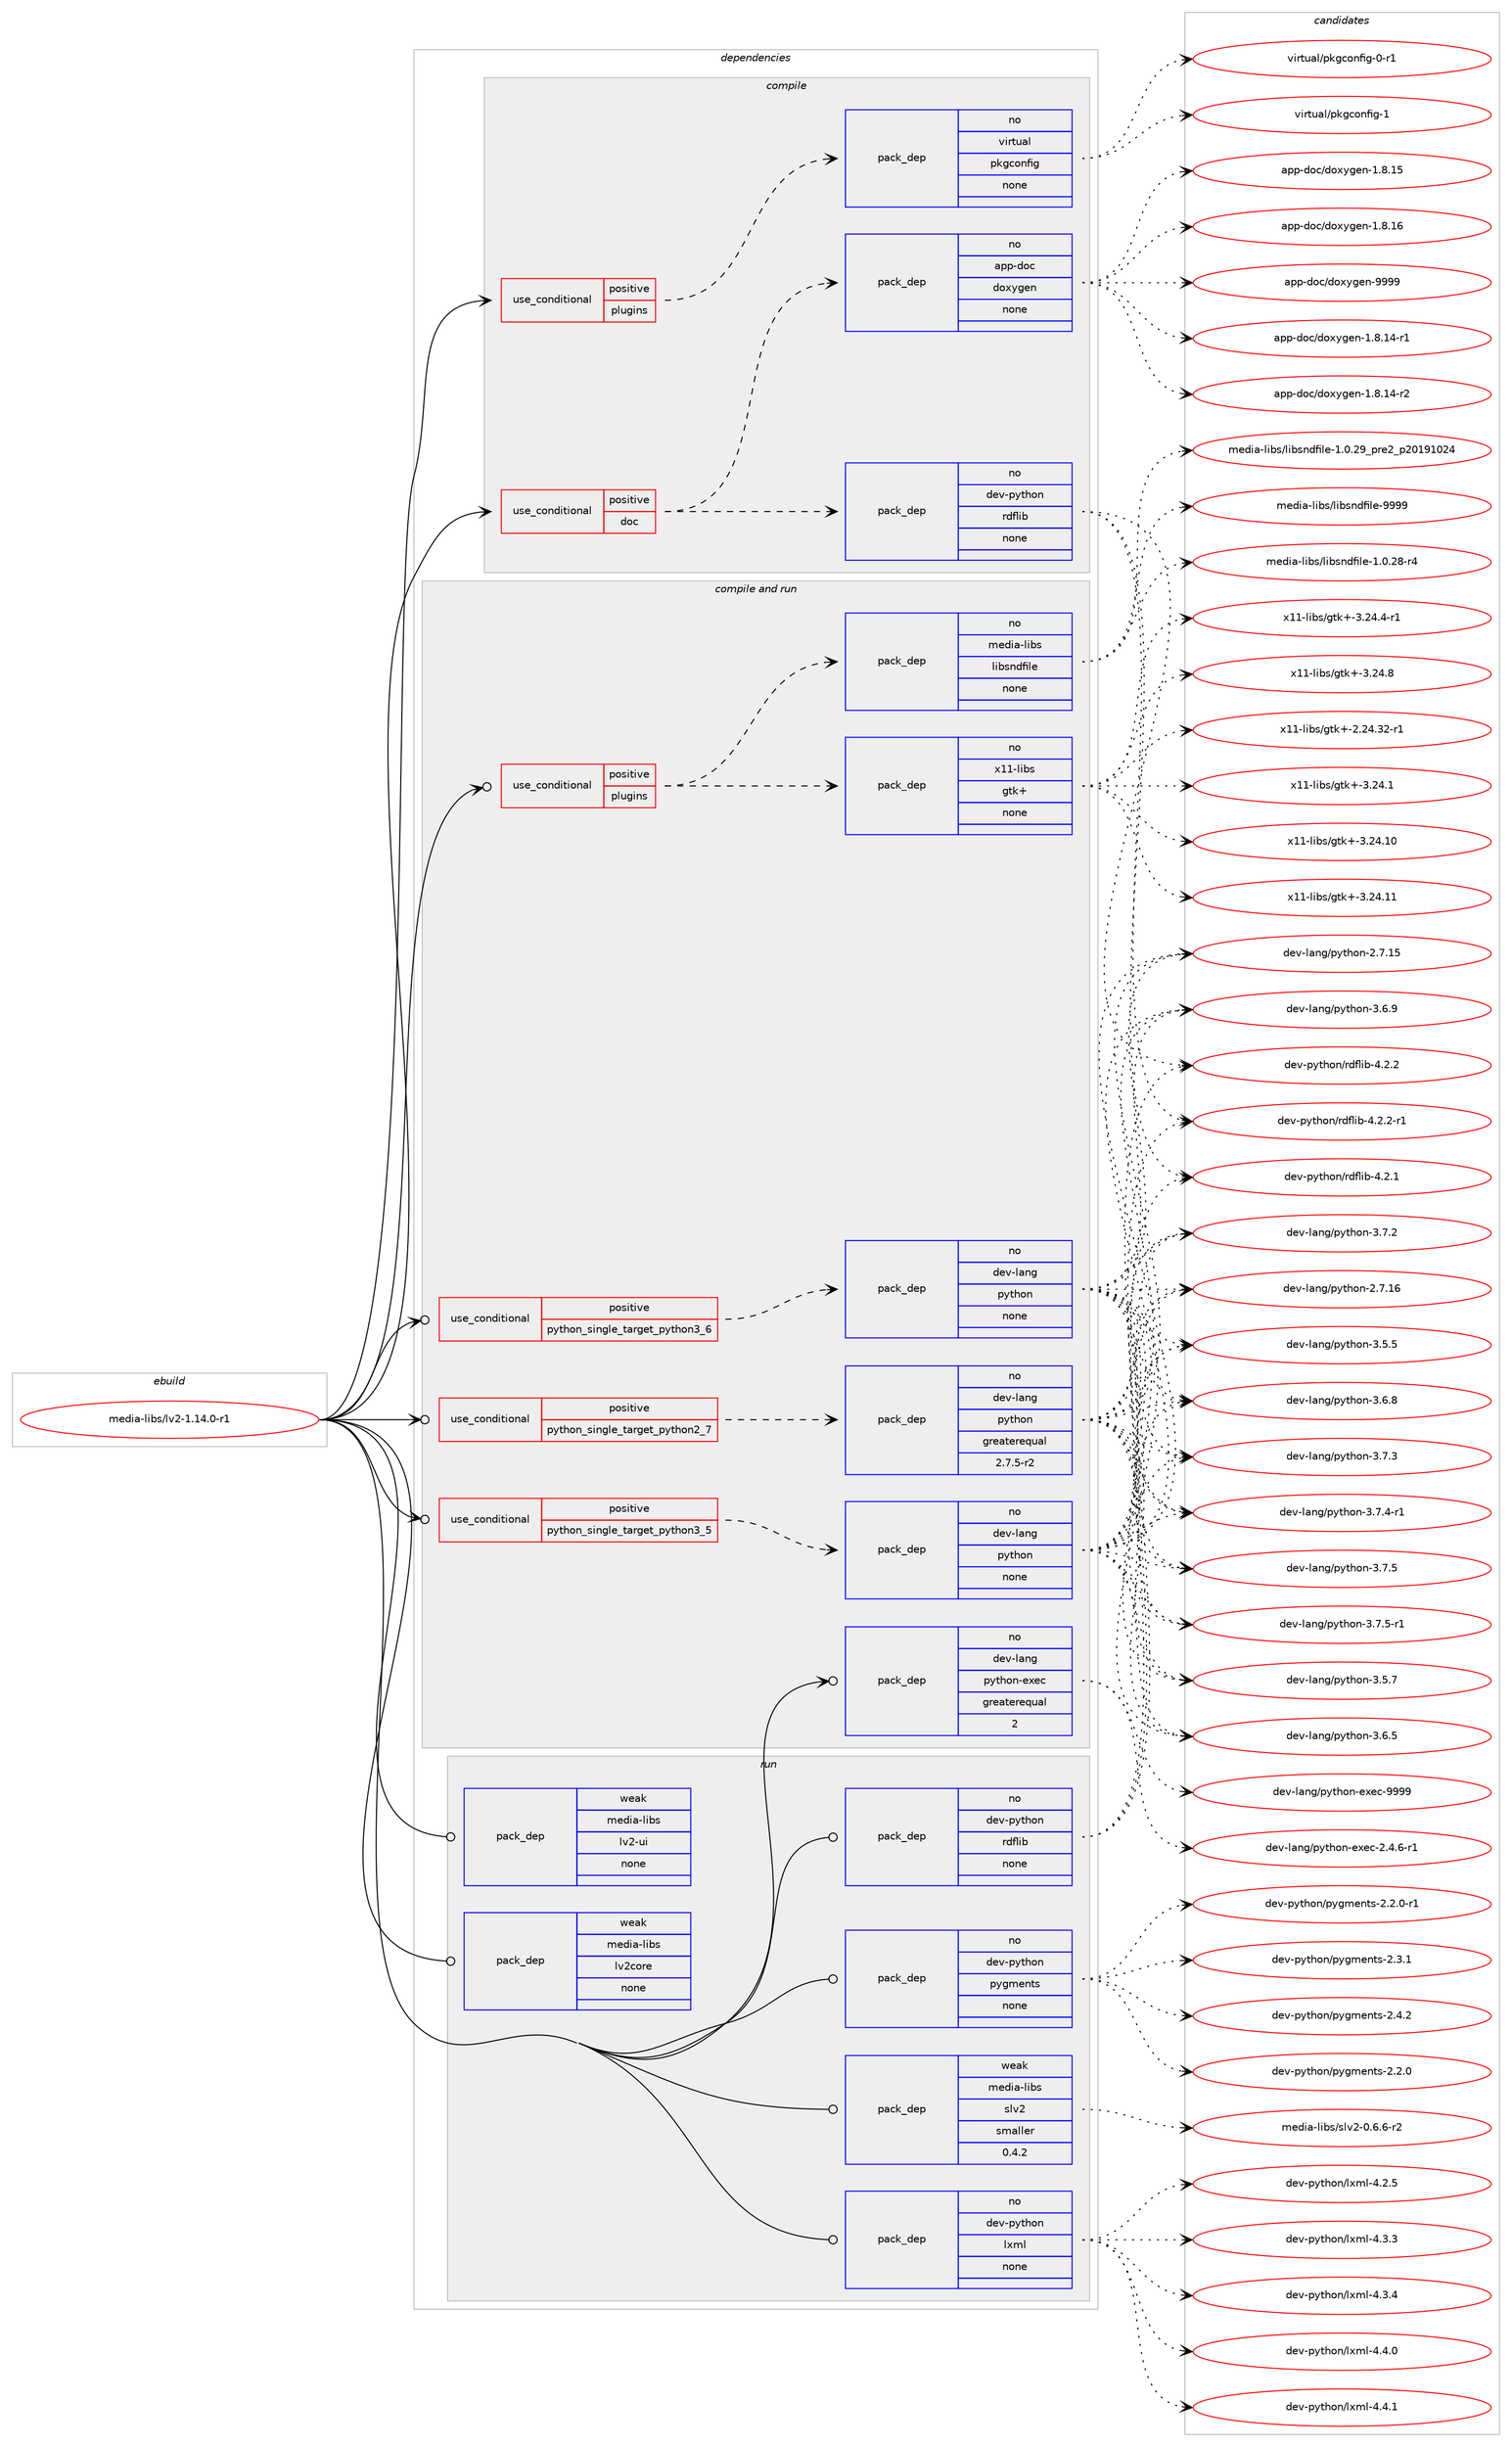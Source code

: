 digraph prolog {

# *************
# Graph options
# *************

newrank=true;
concentrate=true;
compound=true;
graph [rankdir=LR,fontname=Helvetica,fontsize=10,ranksep=1.5];#, ranksep=2.5, nodesep=0.2];
edge  [arrowhead=vee];
node  [fontname=Helvetica,fontsize=10];

# **********
# The ebuild
# **********

subgraph cluster_leftcol {
color=gray;
rank=same;
label=<<i>ebuild</i>>;
id [label="media-libs/lv2-1.14.0-r1", color=red, width=4, href="../media-libs/lv2-1.14.0-r1.svg"];
}

# ****************
# The dependencies
# ****************

subgraph cluster_midcol {
color=gray;
label=<<i>dependencies</i>>;
subgraph cluster_compile {
fillcolor="#eeeeee";
style=filled;
label=<<i>compile</i>>;
subgraph cond191951 {
dependency789252 [label=<<TABLE BORDER="0" CELLBORDER="1" CELLSPACING="0" CELLPADDING="4"><TR><TD ROWSPAN="3" CELLPADDING="10">use_conditional</TD></TR><TR><TD>positive</TD></TR><TR><TD>doc</TD></TR></TABLE>>, shape=none, color=red];
subgraph pack583540 {
dependency789253 [label=<<TABLE BORDER="0" CELLBORDER="1" CELLSPACING="0" CELLPADDING="4" WIDTH="220"><TR><TD ROWSPAN="6" CELLPADDING="30">pack_dep</TD></TR><TR><TD WIDTH="110">no</TD></TR><TR><TD>app-doc</TD></TR><TR><TD>doxygen</TD></TR><TR><TD>none</TD></TR><TR><TD></TD></TR></TABLE>>, shape=none, color=blue];
}
dependency789252:e -> dependency789253:w [weight=20,style="dashed",arrowhead="vee"];
subgraph pack583541 {
dependency789254 [label=<<TABLE BORDER="0" CELLBORDER="1" CELLSPACING="0" CELLPADDING="4" WIDTH="220"><TR><TD ROWSPAN="6" CELLPADDING="30">pack_dep</TD></TR><TR><TD WIDTH="110">no</TD></TR><TR><TD>dev-python</TD></TR><TR><TD>rdflib</TD></TR><TR><TD>none</TD></TR><TR><TD></TD></TR></TABLE>>, shape=none, color=blue];
}
dependency789252:e -> dependency789254:w [weight=20,style="dashed",arrowhead="vee"];
}
id:e -> dependency789252:w [weight=20,style="solid",arrowhead="vee"];
subgraph cond191952 {
dependency789255 [label=<<TABLE BORDER="0" CELLBORDER="1" CELLSPACING="0" CELLPADDING="4"><TR><TD ROWSPAN="3" CELLPADDING="10">use_conditional</TD></TR><TR><TD>positive</TD></TR><TR><TD>plugins</TD></TR></TABLE>>, shape=none, color=red];
subgraph pack583542 {
dependency789256 [label=<<TABLE BORDER="0" CELLBORDER="1" CELLSPACING="0" CELLPADDING="4" WIDTH="220"><TR><TD ROWSPAN="6" CELLPADDING="30">pack_dep</TD></TR><TR><TD WIDTH="110">no</TD></TR><TR><TD>virtual</TD></TR><TR><TD>pkgconfig</TD></TR><TR><TD>none</TD></TR><TR><TD></TD></TR></TABLE>>, shape=none, color=blue];
}
dependency789255:e -> dependency789256:w [weight=20,style="dashed",arrowhead="vee"];
}
id:e -> dependency789255:w [weight=20,style="solid",arrowhead="vee"];
}
subgraph cluster_compileandrun {
fillcolor="#eeeeee";
style=filled;
label=<<i>compile and run</i>>;
subgraph cond191953 {
dependency789257 [label=<<TABLE BORDER="0" CELLBORDER="1" CELLSPACING="0" CELLPADDING="4"><TR><TD ROWSPAN="3" CELLPADDING="10">use_conditional</TD></TR><TR><TD>positive</TD></TR><TR><TD>plugins</TD></TR></TABLE>>, shape=none, color=red];
subgraph pack583543 {
dependency789258 [label=<<TABLE BORDER="0" CELLBORDER="1" CELLSPACING="0" CELLPADDING="4" WIDTH="220"><TR><TD ROWSPAN="6" CELLPADDING="30">pack_dep</TD></TR><TR><TD WIDTH="110">no</TD></TR><TR><TD>x11-libs</TD></TR><TR><TD>gtk+</TD></TR><TR><TD>none</TD></TR><TR><TD></TD></TR></TABLE>>, shape=none, color=blue];
}
dependency789257:e -> dependency789258:w [weight=20,style="dashed",arrowhead="vee"];
subgraph pack583544 {
dependency789259 [label=<<TABLE BORDER="0" CELLBORDER="1" CELLSPACING="0" CELLPADDING="4" WIDTH="220"><TR><TD ROWSPAN="6" CELLPADDING="30">pack_dep</TD></TR><TR><TD WIDTH="110">no</TD></TR><TR><TD>media-libs</TD></TR><TR><TD>libsndfile</TD></TR><TR><TD>none</TD></TR><TR><TD></TD></TR></TABLE>>, shape=none, color=blue];
}
dependency789257:e -> dependency789259:w [weight=20,style="dashed",arrowhead="vee"];
}
id:e -> dependency789257:w [weight=20,style="solid",arrowhead="odotvee"];
subgraph cond191954 {
dependency789260 [label=<<TABLE BORDER="0" CELLBORDER="1" CELLSPACING="0" CELLPADDING="4"><TR><TD ROWSPAN="3" CELLPADDING="10">use_conditional</TD></TR><TR><TD>positive</TD></TR><TR><TD>python_single_target_python2_7</TD></TR></TABLE>>, shape=none, color=red];
subgraph pack583545 {
dependency789261 [label=<<TABLE BORDER="0" CELLBORDER="1" CELLSPACING="0" CELLPADDING="4" WIDTH="220"><TR><TD ROWSPAN="6" CELLPADDING="30">pack_dep</TD></TR><TR><TD WIDTH="110">no</TD></TR><TR><TD>dev-lang</TD></TR><TR><TD>python</TD></TR><TR><TD>greaterequal</TD></TR><TR><TD>2.7.5-r2</TD></TR></TABLE>>, shape=none, color=blue];
}
dependency789260:e -> dependency789261:w [weight=20,style="dashed",arrowhead="vee"];
}
id:e -> dependency789260:w [weight=20,style="solid",arrowhead="odotvee"];
subgraph cond191955 {
dependency789262 [label=<<TABLE BORDER="0" CELLBORDER="1" CELLSPACING="0" CELLPADDING="4"><TR><TD ROWSPAN="3" CELLPADDING="10">use_conditional</TD></TR><TR><TD>positive</TD></TR><TR><TD>python_single_target_python3_5</TD></TR></TABLE>>, shape=none, color=red];
subgraph pack583546 {
dependency789263 [label=<<TABLE BORDER="0" CELLBORDER="1" CELLSPACING="0" CELLPADDING="4" WIDTH="220"><TR><TD ROWSPAN="6" CELLPADDING="30">pack_dep</TD></TR><TR><TD WIDTH="110">no</TD></TR><TR><TD>dev-lang</TD></TR><TR><TD>python</TD></TR><TR><TD>none</TD></TR><TR><TD></TD></TR></TABLE>>, shape=none, color=blue];
}
dependency789262:e -> dependency789263:w [weight=20,style="dashed",arrowhead="vee"];
}
id:e -> dependency789262:w [weight=20,style="solid",arrowhead="odotvee"];
subgraph cond191956 {
dependency789264 [label=<<TABLE BORDER="0" CELLBORDER="1" CELLSPACING="0" CELLPADDING="4"><TR><TD ROWSPAN="3" CELLPADDING="10">use_conditional</TD></TR><TR><TD>positive</TD></TR><TR><TD>python_single_target_python3_6</TD></TR></TABLE>>, shape=none, color=red];
subgraph pack583547 {
dependency789265 [label=<<TABLE BORDER="0" CELLBORDER="1" CELLSPACING="0" CELLPADDING="4" WIDTH="220"><TR><TD ROWSPAN="6" CELLPADDING="30">pack_dep</TD></TR><TR><TD WIDTH="110">no</TD></TR><TR><TD>dev-lang</TD></TR><TR><TD>python</TD></TR><TR><TD>none</TD></TR><TR><TD></TD></TR></TABLE>>, shape=none, color=blue];
}
dependency789264:e -> dependency789265:w [weight=20,style="dashed",arrowhead="vee"];
}
id:e -> dependency789264:w [weight=20,style="solid",arrowhead="odotvee"];
subgraph pack583548 {
dependency789266 [label=<<TABLE BORDER="0" CELLBORDER="1" CELLSPACING="0" CELLPADDING="4" WIDTH="220"><TR><TD ROWSPAN="6" CELLPADDING="30">pack_dep</TD></TR><TR><TD WIDTH="110">no</TD></TR><TR><TD>dev-lang</TD></TR><TR><TD>python-exec</TD></TR><TR><TD>greaterequal</TD></TR><TR><TD>2</TD></TR></TABLE>>, shape=none, color=blue];
}
id:e -> dependency789266:w [weight=20,style="solid",arrowhead="odotvee"];
}
subgraph cluster_run {
fillcolor="#eeeeee";
style=filled;
label=<<i>run</i>>;
subgraph pack583549 {
dependency789267 [label=<<TABLE BORDER="0" CELLBORDER="1" CELLSPACING="0" CELLPADDING="4" WIDTH="220"><TR><TD ROWSPAN="6" CELLPADDING="30">pack_dep</TD></TR><TR><TD WIDTH="110">no</TD></TR><TR><TD>dev-python</TD></TR><TR><TD>lxml</TD></TR><TR><TD>none</TD></TR><TR><TD></TD></TR></TABLE>>, shape=none, color=blue];
}
id:e -> dependency789267:w [weight=20,style="solid",arrowhead="odot"];
subgraph pack583550 {
dependency789268 [label=<<TABLE BORDER="0" CELLBORDER="1" CELLSPACING="0" CELLPADDING="4" WIDTH="220"><TR><TD ROWSPAN="6" CELLPADDING="30">pack_dep</TD></TR><TR><TD WIDTH="110">no</TD></TR><TR><TD>dev-python</TD></TR><TR><TD>pygments</TD></TR><TR><TD>none</TD></TR><TR><TD></TD></TR></TABLE>>, shape=none, color=blue];
}
id:e -> dependency789268:w [weight=20,style="solid",arrowhead="odot"];
subgraph pack583551 {
dependency789269 [label=<<TABLE BORDER="0" CELLBORDER="1" CELLSPACING="0" CELLPADDING="4" WIDTH="220"><TR><TD ROWSPAN="6" CELLPADDING="30">pack_dep</TD></TR><TR><TD WIDTH="110">no</TD></TR><TR><TD>dev-python</TD></TR><TR><TD>rdflib</TD></TR><TR><TD>none</TD></TR><TR><TD></TD></TR></TABLE>>, shape=none, color=blue];
}
id:e -> dependency789269:w [weight=20,style="solid",arrowhead="odot"];
subgraph pack583552 {
dependency789270 [label=<<TABLE BORDER="0" CELLBORDER="1" CELLSPACING="0" CELLPADDING="4" WIDTH="220"><TR><TD ROWSPAN="6" CELLPADDING="30">pack_dep</TD></TR><TR><TD WIDTH="110">weak</TD></TR><TR><TD>media-libs</TD></TR><TR><TD>lv2-ui</TD></TR><TR><TD>none</TD></TR><TR><TD></TD></TR></TABLE>>, shape=none, color=blue];
}
id:e -> dependency789270:w [weight=20,style="solid",arrowhead="odot"];
subgraph pack583553 {
dependency789271 [label=<<TABLE BORDER="0" CELLBORDER="1" CELLSPACING="0" CELLPADDING="4" WIDTH="220"><TR><TD ROWSPAN="6" CELLPADDING="30">pack_dep</TD></TR><TR><TD WIDTH="110">weak</TD></TR><TR><TD>media-libs</TD></TR><TR><TD>lv2core</TD></TR><TR><TD>none</TD></TR><TR><TD></TD></TR></TABLE>>, shape=none, color=blue];
}
id:e -> dependency789271:w [weight=20,style="solid",arrowhead="odot"];
subgraph pack583554 {
dependency789272 [label=<<TABLE BORDER="0" CELLBORDER="1" CELLSPACING="0" CELLPADDING="4" WIDTH="220"><TR><TD ROWSPAN="6" CELLPADDING="30">pack_dep</TD></TR><TR><TD WIDTH="110">weak</TD></TR><TR><TD>media-libs</TD></TR><TR><TD>slv2</TD></TR><TR><TD>smaller</TD></TR><TR><TD>0.4.2</TD></TR></TABLE>>, shape=none, color=blue];
}
id:e -> dependency789272:w [weight=20,style="solid",arrowhead="odot"];
}
}

# **************
# The candidates
# **************

subgraph cluster_choices {
rank=same;
color=gray;
label=<<i>candidates</i>>;

subgraph choice583540 {
color=black;
nodesep=1;
choice97112112451001119947100111120121103101110454946564649524511449 [label="app-doc/doxygen-1.8.14-r1", color=red, width=4,href="../app-doc/doxygen-1.8.14-r1.svg"];
choice97112112451001119947100111120121103101110454946564649524511450 [label="app-doc/doxygen-1.8.14-r2", color=red, width=4,href="../app-doc/doxygen-1.8.14-r2.svg"];
choice9711211245100111994710011112012110310111045494656464953 [label="app-doc/doxygen-1.8.15", color=red, width=4,href="../app-doc/doxygen-1.8.15.svg"];
choice9711211245100111994710011112012110310111045494656464954 [label="app-doc/doxygen-1.8.16", color=red, width=4,href="../app-doc/doxygen-1.8.16.svg"];
choice971121124510011199471001111201211031011104557575757 [label="app-doc/doxygen-9999", color=red, width=4,href="../app-doc/doxygen-9999.svg"];
dependency789253:e -> choice97112112451001119947100111120121103101110454946564649524511449:w [style=dotted,weight="100"];
dependency789253:e -> choice97112112451001119947100111120121103101110454946564649524511450:w [style=dotted,weight="100"];
dependency789253:e -> choice9711211245100111994710011112012110310111045494656464953:w [style=dotted,weight="100"];
dependency789253:e -> choice9711211245100111994710011112012110310111045494656464954:w [style=dotted,weight="100"];
dependency789253:e -> choice971121124510011199471001111201211031011104557575757:w [style=dotted,weight="100"];
}
subgraph choice583541 {
color=black;
nodesep=1;
choice100101118451121211161041111104711410010210810598455246504649 [label="dev-python/rdflib-4.2.1", color=red, width=4,href="../dev-python/rdflib-4.2.1.svg"];
choice100101118451121211161041111104711410010210810598455246504650 [label="dev-python/rdflib-4.2.2", color=red, width=4,href="../dev-python/rdflib-4.2.2.svg"];
choice1001011184511212111610411111047114100102108105984552465046504511449 [label="dev-python/rdflib-4.2.2-r1", color=red, width=4,href="../dev-python/rdflib-4.2.2-r1.svg"];
dependency789254:e -> choice100101118451121211161041111104711410010210810598455246504649:w [style=dotted,weight="100"];
dependency789254:e -> choice100101118451121211161041111104711410010210810598455246504650:w [style=dotted,weight="100"];
dependency789254:e -> choice1001011184511212111610411111047114100102108105984552465046504511449:w [style=dotted,weight="100"];
}
subgraph choice583542 {
color=black;
nodesep=1;
choice11810511411611797108471121071039911111010210510345484511449 [label="virtual/pkgconfig-0-r1", color=red, width=4,href="../virtual/pkgconfig-0-r1.svg"];
choice1181051141161179710847112107103991111101021051034549 [label="virtual/pkgconfig-1", color=red, width=4,href="../virtual/pkgconfig-1.svg"];
dependency789256:e -> choice11810511411611797108471121071039911111010210510345484511449:w [style=dotted,weight="100"];
dependency789256:e -> choice1181051141161179710847112107103991111101021051034549:w [style=dotted,weight="100"];
}
subgraph choice583543 {
color=black;
nodesep=1;
choice12049494510810598115471031161074345504650524651504511449 [label="x11-libs/gtk+-2.24.32-r1", color=red, width=4,href="../x11-libs/gtk+-2.24.32-r1.svg"];
choice12049494510810598115471031161074345514650524649 [label="x11-libs/gtk+-3.24.1", color=red, width=4,href="../x11-libs/gtk+-3.24.1.svg"];
choice1204949451081059811547103116107434551465052464948 [label="x11-libs/gtk+-3.24.10", color=red, width=4,href="../x11-libs/gtk+-3.24.10.svg"];
choice1204949451081059811547103116107434551465052464949 [label="x11-libs/gtk+-3.24.11", color=red, width=4,href="../x11-libs/gtk+-3.24.11.svg"];
choice120494945108105981154710311610743455146505246524511449 [label="x11-libs/gtk+-3.24.4-r1", color=red, width=4,href="../x11-libs/gtk+-3.24.4-r1.svg"];
choice12049494510810598115471031161074345514650524656 [label="x11-libs/gtk+-3.24.8", color=red, width=4,href="../x11-libs/gtk+-3.24.8.svg"];
dependency789258:e -> choice12049494510810598115471031161074345504650524651504511449:w [style=dotted,weight="100"];
dependency789258:e -> choice12049494510810598115471031161074345514650524649:w [style=dotted,weight="100"];
dependency789258:e -> choice1204949451081059811547103116107434551465052464948:w [style=dotted,weight="100"];
dependency789258:e -> choice1204949451081059811547103116107434551465052464949:w [style=dotted,weight="100"];
dependency789258:e -> choice120494945108105981154710311610743455146505246524511449:w [style=dotted,weight="100"];
dependency789258:e -> choice12049494510810598115471031161074345514650524656:w [style=dotted,weight="100"];
}
subgraph choice583544 {
color=black;
nodesep=1;
choice1091011001059745108105981154710810598115110100102105108101454946484650564511452 [label="media-libs/libsndfile-1.0.28-r4", color=red, width=4,href="../media-libs/libsndfile-1.0.28-r4.svg"];
choice1091011001059745108105981154710810598115110100102105108101454946484650579511211410150951125048495749485052 [label="media-libs/libsndfile-1.0.29_pre2_p20191024", color=red, width=4,href="../media-libs/libsndfile-1.0.29_pre2_p20191024.svg"];
choice10910110010597451081059811547108105981151101001021051081014557575757 [label="media-libs/libsndfile-9999", color=red, width=4,href="../media-libs/libsndfile-9999.svg"];
dependency789259:e -> choice1091011001059745108105981154710810598115110100102105108101454946484650564511452:w [style=dotted,weight="100"];
dependency789259:e -> choice1091011001059745108105981154710810598115110100102105108101454946484650579511211410150951125048495749485052:w [style=dotted,weight="100"];
dependency789259:e -> choice10910110010597451081059811547108105981151101001021051081014557575757:w [style=dotted,weight="100"];
}
subgraph choice583545 {
color=black;
nodesep=1;
choice10010111845108971101034711212111610411111045504655464953 [label="dev-lang/python-2.7.15", color=red, width=4,href="../dev-lang/python-2.7.15.svg"];
choice10010111845108971101034711212111610411111045504655464954 [label="dev-lang/python-2.7.16", color=red, width=4,href="../dev-lang/python-2.7.16.svg"];
choice100101118451089711010347112121116104111110455146534653 [label="dev-lang/python-3.5.5", color=red, width=4,href="../dev-lang/python-3.5.5.svg"];
choice100101118451089711010347112121116104111110455146534655 [label="dev-lang/python-3.5.7", color=red, width=4,href="../dev-lang/python-3.5.7.svg"];
choice100101118451089711010347112121116104111110455146544653 [label="dev-lang/python-3.6.5", color=red, width=4,href="../dev-lang/python-3.6.5.svg"];
choice100101118451089711010347112121116104111110455146544656 [label="dev-lang/python-3.6.8", color=red, width=4,href="../dev-lang/python-3.6.8.svg"];
choice100101118451089711010347112121116104111110455146544657 [label="dev-lang/python-3.6.9", color=red, width=4,href="../dev-lang/python-3.6.9.svg"];
choice100101118451089711010347112121116104111110455146554650 [label="dev-lang/python-3.7.2", color=red, width=4,href="../dev-lang/python-3.7.2.svg"];
choice100101118451089711010347112121116104111110455146554651 [label="dev-lang/python-3.7.3", color=red, width=4,href="../dev-lang/python-3.7.3.svg"];
choice1001011184510897110103471121211161041111104551465546524511449 [label="dev-lang/python-3.7.4-r1", color=red, width=4,href="../dev-lang/python-3.7.4-r1.svg"];
choice100101118451089711010347112121116104111110455146554653 [label="dev-lang/python-3.7.5", color=red, width=4,href="../dev-lang/python-3.7.5.svg"];
choice1001011184510897110103471121211161041111104551465546534511449 [label="dev-lang/python-3.7.5-r1", color=red, width=4,href="../dev-lang/python-3.7.5-r1.svg"];
dependency789261:e -> choice10010111845108971101034711212111610411111045504655464953:w [style=dotted,weight="100"];
dependency789261:e -> choice10010111845108971101034711212111610411111045504655464954:w [style=dotted,weight="100"];
dependency789261:e -> choice100101118451089711010347112121116104111110455146534653:w [style=dotted,weight="100"];
dependency789261:e -> choice100101118451089711010347112121116104111110455146534655:w [style=dotted,weight="100"];
dependency789261:e -> choice100101118451089711010347112121116104111110455146544653:w [style=dotted,weight="100"];
dependency789261:e -> choice100101118451089711010347112121116104111110455146544656:w [style=dotted,weight="100"];
dependency789261:e -> choice100101118451089711010347112121116104111110455146544657:w [style=dotted,weight="100"];
dependency789261:e -> choice100101118451089711010347112121116104111110455146554650:w [style=dotted,weight="100"];
dependency789261:e -> choice100101118451089711010347112121116104111110455146554651:w [style=dotted,weight="100"];
dependency789261:e -> choice1001011184510897110103471121211161041111104551465546524511449:w [style=dotted,weight="100"];
dependency789261:e -> choice100101118451089711010347112121116104111110455146554653:w [style=dotted,weight="100"];
dependency789261:e -> choice1001011184510897110103471121211161041111104551465546534511449:w [style=dotted,weight="100"];
}
subgraph choice583546 {
color=black;
nodesep=1;
choice10010111845108971101034711212111610411111045504655464953 [label="dev-lang/python-2.7.15", color=red, width=4,href="../dev-lang/python-2.7.15.svg"];
choice10010111845108971101034711212111610411111045504655464954 [label="dev-lang/python-2.7.16", color=red, width=4,href="../dev-lang/python-2.7.16.svg"];
choice100101118451089711010347112121116104111110455146534653 [label="dev-lang/python-3.5.5", color=red, width=4,href="../dev-lang/python-3.5.5.svg"];
choice100101118451089711010347112121116104111110455146534655 [label="dev-lang/python-3.5.7", color=red, width=4,href="../dev-lang/python-3.5.7.svg"];
choice100101118451089711010347112121116104111110455146544653 [label="dev-lang/python-3.6.5", color=red, width=4,href="../dev-lang/python-3.6.5.svg"];
choice100101118451089711010347112121116104111110455146544656 [label="dev-lang/python-3.6.8", color=red, width=4,href="../dev-lang/python-3.6.8.svg"];
choice100101118451089711010347112121116104111110455146544657 [label="dev-lang/python-3.6.9", color=red, width=4,href="../dev-lang/python-3.6.9.svg"];
choice100101118451089711010347112121116104111110455146554650 [label="dev-lang/python-3.7.2", color=red, width=4,href="../dev-lang/python-3.7.2.svg"];
choice100101118451089711010347112121116104111110455146554651 [label="dev-lang/python-3.7.3", color=red, width=4,href="../dev-lang/python-3.7.3.svg"];
choice1001011184510897110103471121211161041111104551465546524511449 [label="dev-lang/python-3.7.4-r1", color=red, width=4,href="../dev-lang/python-3.7.4-r1.svg"];
choice100101118451089711010347112121116104111110455146554653 [label="dev-lang/python-3.7.5", color=red, width=4,href="../dev-lang/python-3.7.5.svg"];
choice1001011184510897110103471121211161041111104551465546534511449 [label="dev-lang/python-3.7.5-r1", color=red, width=4,href="../dev-lang/python-3.7.5-r1.svg"];
dependency789263:e -> choice10010111845108971101034711212111610411111045504655464953:w [style=dotted,weight="100"];
dependency789263:e -> choice10010111845108971101034711212111610411111045504655464954:w [style=dotted,weight="100"];
dependency789263:e -> choice100101118451089711010347112121116104111110455146534653:w [style=dotted,weight="100"];
dependency789263:e -> choice100101118451089711010347112121116104111110455146534655:w [style=dotted,weight="100"];
dependency789263:e -> choice100101118451089711010347112121116104111110455146544653:w [style=dotted,weight="100"];
dependency789263:e -> choice100101118451089711010347112121116104111110455146544656:w [style=dotted,weight="100"];
dependency789263:e -> choice100101118451089711010347112121116104111110455146544657:w [style=dotted,weight="100"];
dependency789263:e -> choice100101118451089711010347112121116104111110455146554650:w [style=dotted,weight="100"];
dependency789263:e -> choice100101118451089711010347112121116104111110455146554651:w [style=dotted,weight="100"];
dependency789263:e -> choice1001011184510897110103471121211161041111104551465546524511449:w [style=dotted,weight="100"];
dependency789263:e -> choice100101118451089711010347112121116104111110455146554653:w [style=dotted,weight="100"];
dependency789263:e -> choice1001011184510897110103471121211161041111104551465546534511449:w [style=dotted,weight="100"];
}
subgraph choice583547 {
color=black;
nodesep=1;
choice10010111845108971101034711212111610411111045504655464953 [label="dev-lang/python-2.7.15", color=red, width=4,href="../dev-lang/python-2.7.15.svg"];
choice10010111845108971101034711212111610411111045504655464954 [label="dev-lang/python-2.7.16", color=red, width=4,href="../dev-lang/python-2.7.16.svg"];
choice100101118451089711010347112121116104111110455146534653 [label="dev-lang/python-3.5.5", color=red, width=4,href="../dev-lang/python-3.5.5.svg"];
choice100101118451089711010347112121116104111110455146534655 [label="dev-lang/python-3.5.7", color=red, width=4,href="../dev-lang/python-3.5.7.svg"];
choice100101118451089711010347112121116104111110455146544653 [label="dev-lang/python-3.6.5", color=red, width=4,href="../dev-lang/python-3.6.5.svg"];
choice100101118451089711010347112121116104111110455146544656 [label="dev-lang/python-3.6.8", color=red, width=4,href="../dev-lang/python-3.6.8.svg"];
choice100101118451089711010347112121116104111110455146544657 [label="dev-lang/python-3.6.9", color=red, width=4,href="../dev-lang/python-3.6.9.svg"];
choice100101118451089711010347112121116104111110455146554650 [label="dev-lang/python-3.7.2", color=red, width=4,href="../dev-lang/python-3.7.2.svg"];
choice100101118451089711010347112121116104111110455146554651 [label="dev-lang/python-3.7.3", color=red, width=4,href="../dev-lang/python-3.7.3.svg"];
choice1001011184510897110103471121211161041111104551465546524511449 [label="dev-lang/python-3.7.4-r1", color=red, width=4,href="../dev-lang/python-3.7.4-r1.svg"];
choice100101118451089711010347112121116104111110455146554653 [label="dev-lang/python-3.7.5", color=red, width=4,href="../dev-lang/python-3.7.5.svg"];
choice1001011184510897110103471121211161041111104551465546534511449 [label="dev-lang/python-3.7.5-r1", color=red, width=4,href="../dev-lang/python-3.7.5-r1.svg"];
dependency789265:e -> choice10010111845108971101034711212111610411111045504655464953:w [style=dotted,weight="100"];
dependency789265:e -> choice10010111845108971101034711212111610411111045504655464954:w [style=dotted,weight="100"];
dependency789265:e -> choice100101118451089711010347112121116104111110455146534653:w [style=dotted,weight="100"];
dependency789265:e -> choice100101118451089711010347112121116104111110455146534655:w [style=dotted,weight="100"];
dependency789265:e -> choice100101118451089711010347112121116104111110455146544653:w [style=dotted,weight="100"];
dependency789265:e -> choice100101118451089711010347112121116104111110455146544656:w [style=dotted,weight="100"];
dependency789265:e -> choice100101118451089711010347112121116104111110455146544657:w [style=dotted,weight="100"];
dependency789265:e -> choice100101118451089711010347112121116104111110455146554650:w [style=dotted,weight="100"];
dependency789265:e -> choice100101118451089711010347112121116104111110455146554651:w [style=dotted,weight="100"];
dependency789265:e -> choice1001011184510897110103471121211161041111104551465546524511449:w [style=dotted,weight="100"];
dependency789265:e -> choice100101118451089711010347112121116104111110455146554653:w [style=dotted,weight="100"];
dependency789265:e -> choice1001011184510897110103471121211161041111104551465546534511449:w [style=dotted,weight="100"];
}
subgraph choice583548 {
color=black;
nodesep=1;
choice10010111845108971101034711212111610411111045101120101994550465246544511449 [label="dev-lang/python-exec-2.4.6-r1", color=red, width=4,href="../dev-lang/python-exec-2.4.6-r1.svg"];
choice10010111845108971101034711212111610411111045101120101994557575757 [label="dev-lang/python-exec-9999", color=red, width=4,href="../dev-lang/python-exec-9999.svg"];
dependency789266:e -> choice10010111845108971101034711212111610411111045101120101994550465246544511449:w [style=dotted,weight="100"];
dependency789266:e -> choice10010111845108971101034711212111610411111045101120101994557575757:w [style=dotted,weight="100"];
}
subgraph choice583549 {
color=black;
nodesep=1;
choice1001011184511212111610411111047108120109108455246504653 [label="dev-python/lxml-4.2.5", color=red, width=4,href="../dev-python/lxml-4.2.5.svg"];
choice1001011184511212111610411111047108120109108455246514651 [label="dev-python/lxml-4.3.3", color=red, width=4,href="../dev-python/lxml-4.3.3.svg"];
choice1001011184511212111610411111047108120109108455246514652 [label="dev-python/lxml-4.3.4", color=red, width=4,href="../dev-python/lxml-4.3.4.svg"];
choice1001011184511212111610411111047108120109108455246524648 [label="dev-python/lxml-4.4.0", color=red, width=4,href="../dev-python/lxml-4.4.0.svg"];
choice1001011184511212111610411111047108120109108455246524649 [label="dev-python/lxml-4.4.1", color=red, width=4,href="../dev-python/lxml-4.4.1.svg"];
dependency789267:e -> choice1001011184511212111610411111047108120109108455246504653:w [style=dotted,weight="100"];
dependency789267:e -> choice1001011184511212111610411111047108120109108455246514651:w [style=dotted,weight="100"];
dependency789267:e -> choice1001011184511212111610411111047108120109108455246514652:w [style=dotted,weight="100"];
dependency789267:e -> choice1001011184511212111610411111047108120109108455246524648:w [style=dotted,weight="100"];
dependency789267:e -> choice1001011184511212111610411111047108120109108455246524649:w [style=dotted,weight="100"];
}
subgraph choice583550 {
color=black;
nodesep=1;
choice1001011184511212111610411111047112121103109101110116115455046504648 [label="dev-python/pygments-2.2.0", color=red, width=4,href="../dev-python/pygments-2.2.0.svg"];
choice10010111845112121116104111110471121211031091011101161154550465046484511449 [label="dev-python/pygments-2.2.0-r1", color=red, width=4,href="../dev-python/pygments-2.2.0-r1.svg"];
choice1001011184511212111610411111047112121103109101110116115455046514649 [label="dev-python/pygments-2.3.1", color=red, width=4,href="../dev-python/pygments-2.3.1.svg"];
choice1001011184511212111610411111047112121103109101110116115455046524650 [label="dev-python/pygments-2.4.2", color=red, width=4,href="../dev-python/pygments-2.4.2.svg"];
dependency789268:e -> choice1001011184511212111610411111047112121103109101110116115455046504648:w [style=dotted,weight="100"];
dependency789268:e -> choice10010111845112121116104111110471121211031091011101161154550465046484511449:w [style=dotted,weight="100"];
dependency789268:e -> choice1001011184511212111610411111047112121103109101110116115455046514649:w [style=dotted,weight="100"];
dependency789268:e -> choice1001011184511212111610411111047112121103109101110116115455046524650:w [style=dotted,weight="100"];
}
subgraph choice583551 {
color=black;
nodesep=1;
choice100101118451121211161041111104711410010210810598455246504649 [label="dev-python/rdflib-4.2.1", color=red, width=4,href="../dev-python/rdflib-4.2.1.svg"];
choice100101118451121211161041111104711410010210810598455246504650 [label="dev-python/rdflib-4.2.2", color=red, width=4,href="../dev-python/rdflib-4.2.2.svg"];
choice1001011184511212111610411111047114100102108105984552465046504511449 [label="dev-python/rdflib-4.2.2-r1", color=red, width=4,href="../dev-python/rdflib-4.2.2-r1.svg"];
dependency789269:e -> choice100101118451121211161041111104711410010210810598455246504649:w [style=dotted,weight="100"];
dependency789269:e -> choice100101118451121211161041111104711410010210810598455246504650:w [style=dotted,weight="100"];
dependency789269:e -> choice1001011184511212111610411111047114100102108105984552465046504511449:w [style=dotted,weight="100"];
}
subgraph choice583552 {
color=black;
nodesep=1;
}
subgraph choice583553 {
color=black;
nodesep=1;
}
subgraph choice583554 {
color=black;
nodesep=1;
choice10910110010597451081059811547115108118504548465446544511450 [label="media-libs/slv2-0.6.6-r2", color=red, width=4,href="../media-libs/slv2-0.6.6-r2.svg"];
dependency789272:e -> choice10910110010597451081059811547115108118504548465446544511450:w [style=dotted,weight="100"];
}
}

}
